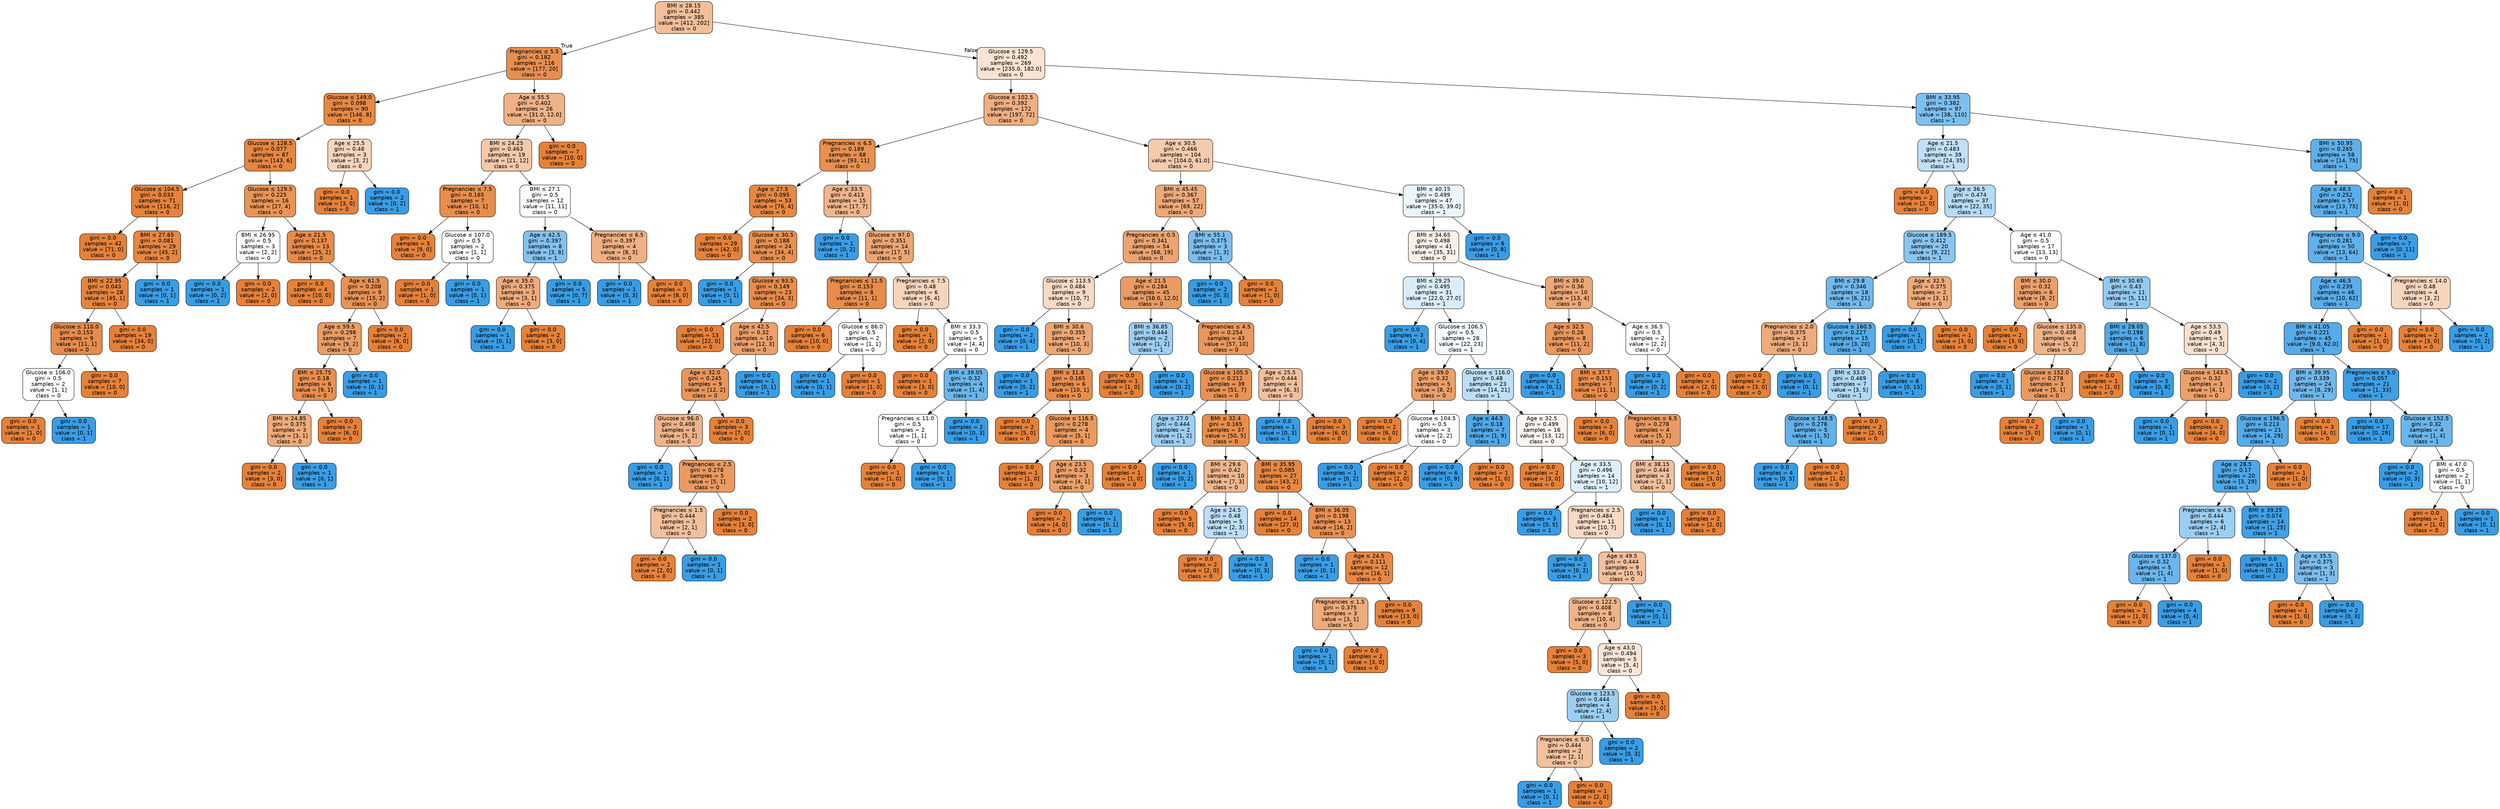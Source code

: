 digraph Tree {
node [shape=box, style="filled, rounded", color="black", fontname="helvetica"] ;
edge [fontname="helvetica"] ;
0 [label=<BMI &le; 28.15<br/>gini = 0.442<br/>samples = 385<br/>value = [412, 202]<br/>class = 0>, fillcolor="#f2bf9a"] ;
1 [label=<Pregnancies &le; 5.5<br/>gini = 0.182<br/>samples = 116<br/>value = [177, 20]<br/>class = 0>, fillcolor="#e88f4f"] ;
0 -> 1 [labeldistance=2.5, labelangle=45, headlabel="True"] ;
2 [label=<Glucose &le; 149.0<br/>gini = 0.098<br/>samples = 90<br/>value = [146, 8]<br/>class = 0>, fillcolor="#e68844"] ;
1 -> 2 ;
3 [label=<Glucose &le; 128.5<br/>gini = 0.077<br/>samples = 87<br/>value = [143, 6]<br/>class = 0>, fillcolor="#e68641"] ;
2 -> 3 ;
4 [label=<Glucose &le; 104.5<br/>gini = 0.033<br/>samples = 71<br/>value = [116, 2]<br/>class = 0>, fillcolor="#e5833c"] ;
3 -> 4 ;
5 [label=<gini = 0.0<br/>samples = 42<br/>value = [71, 0]<br/>class = 0>, fillcolor="#e58139"] ;
4 -> 5 ;
6 [label=<BMI &le; 27.65<br/>gini = 0.081<br/>samples = 29<br/>value = [45, 2]<br/>class = 0>, fillcolor="#e68742"] ;
4 -> 6 ;
7 [label=<BMI &le; 22.95<br/>gini = 0.043<br/>samples = 28<br/>value = [45, 1]<br/>class = 0>, fillcolor="#e6843d"] ;
6 -> 7 ;
8 [label=<Glucose &le; 110.0<br/>gini = 0.153<br/>samples = 9<br/>value = [11, 1]<br/>class = 0>, fillcolor="#e78c4b"] ;
7 -> 8 ;
9 [label=<Glucose &le; 106.0<br/>gini = 0.5<br/>samples = 2<br/>value = [1, 1]<br/>class = 0>, fillcolor="#ffffff"] ;
8 -> 9 ;
10 [label=<gini = 0.0<br/>samples = 1<br/>value = [1, 0]<br/>class = 0>, fillcolor="#e58139"] ;
9 -> 10 ;
11 [label=<gini = 0.0<br/>samples = 1<br/>value = [0, 1]<br/>class = 1>, fillcolor="#399de5"] ;
9 -> 11 ;
12 [label=<gini = 0.0<br/>samples = 7<br/>value = [10, 0]<br/>class = 0>, fillcolor="#e58139"] ;
8 -> 12 ;
13 [label=<gini = 0.0<br/>samples = 19<br/>value = [34, 0]<br/>class = 0>, fillcolor="#e58139"] ;
7 -> 13 ;
14 [label=<gini = 0.0<br/>samples = 1<br/>value = [0, 1]<br/>class = 1>, fillcolor="#399de5"] ;
6 -> 14 ;
15 [label=<Glucose &le; 129.5<br/>gini = 0.225<br/>samples = 16<br/>value = [27, 4]<br/>class = 0>, fillcolor="#e99456"] ;
3 -> 15 ;
16 [label=<BMI &le; 26.95<br/>gini = 0.5<br/>samples = 3<br/>value = [2, 2]<br/>class = 0>, fillcolor="#ffffff"] ;
15 -> 16 ;
17 [label=<gini = 0.0<br/>samples = 1<br/>value = [0, 2]<br/>class = 1>, fillcolor="#399de5"] ;
16 -> 17 ;
18 [label=<gini = 0.0<br/>samples = 2<br/>value = [2, 0]<br/>class = 0>, fillcolor="#e58139"] ;
16 -> 18 ;
19 [label=<Age &le; 21.5<br/>gini = 0.137<br/>samples = 13<br/>value = [25, 2]<br/>class = 0>, fillcolor="#e78b49"] ;
15 -> 19 ;
20 [label=<gini = 0.0<br/>samples = 4<br/>value = [10, 0]<br/>class = 0>, fillcolor="#e58139"] ;
19 -> 20 ;
21 [label=<Age &le; 61.5<br/>gini = 0.208<br/>samples = 9<br/>value = [15, 2]<br/>class = 0>, fillcolor="#e89253"] ;
19 -> 21 ;
22 [label=<Age &le; 59.5<br/>gini = 0.298<br/>samples = 7<br/>value = [9, 2]<br/>class = 0>, fillcolor="#eb9d65"] ;
21 -> 22 ;
23 [label=<BMI &le; 25.75<br/>gini = 0.18<br/>samples = 6<br/>value = [9, 1]<br/>class = 0>, fillcolor="#e88f4f"] ;
22 -> 23 ;
24 [label=<BMI &le; 24.85<br/>gini = 0.375<br/>samples = 3<br/>value = [3, 1]<br/>class = 0>, fillcolor="#eeab7b"] ;
23 -> 24 ;
25 [label=<gini = 0.0<br/>samples = 2<br/>value = [3, 0]<br/>class = 0>, fillcolor="#e58139"] ;
24 -> 25 ;
26 [label=<gini = 0.0<br/>samples = 1<br/>value = [0, 1]<br/>class = 1>, fillcolor="#399de5"] ;
24 -> 26 ;
27 [label=<gini = 0.0<br/>samples = 3<br/>value = [6, 0]<br/>class = 0>, fillcolor="#e58139"] ;
23 -> 27 ;
28 [label=<gini = 0.0<br/>samples = 1<br/>value = [0, 1]<br/>class = 1>, fillcolor="#399de5"] ;
22 -> 28 ;
29 [label=<gini = 0.0<br/>samples = 2<br/>value = [6, 0]<br/>class = 0>, fillcolor="#e58139"] ;
21 -> 29 ;
30 [label=<Age &le; 25.5<br/>gini = 0.48<br/>samples = 3<br/>value = [3, 2]<br/>class = 0>, fillcolor="#f6d5bd"] ;
2 -> 30 ;
31 [label=<gini = 0.0<br/>samples = 1<br/>value = [3, 0]<br/>class = 0>, fillcolor="#e58139"] ;
30 -> 31 ;
32 [label=<gini = 0.0<br/>samples = 2<br/>value = [0, 2]<br/>class = 1>, fillcolor="#399de5"] ;
30 -> 32 ;
33 [label=<Age &le; 55.5<br/>gini = 0.402<br/>samples = 26<br/>value = [31.0, 12.0]<br/>class = 0>, fillcolor="#efb286"] ;
1 -> 33 ;
34 [label=<BMI &le; 24.25<br/>gini = 0.463<br/>samples = 19<br/>value = [21, 12]<br/>class = 0>, fillcolor="#f4c9aa"] ;
33 -> 34 ;
35 [label=<Pregnancies &le; 7.5<br/>gini = 0.165<br/>samples = 7<br/>value = [10, 1]<br/>class = 0>, fillcolor="#e88e4d"] ;
34 -> 35 ;
36 [label=<gini = 0.0<br/>samples = 5<br/>value = [9, 0]<br/>class = 0>, fillcolor="#e58139"] ;
35 -> 36 ;
37 [label=<Glucose &le; 107.0<br/>gini = 0.5<br/>samples = 2<br/>value = [1, 1]<br/>class = 0>, fillcolor="#ffffff"] ;
35 -> 37 ;
38 [label=<gini = 0.0<br/>samples = 1<br/>value = [1, 0]<br/>class = 0>, fillcolor="#e58139"] ;
37 -> 38 ;
39 [label=<gini = 0.0<br/>samples = 1<br/>value = [0, 1]<br/>class = 1>, fillcolor="#399de5"] ;
37 -> 39 ;
40 [label=<BMI &le; 27.1<br/>gini = 0.5<br/>samples = 12<br/>value = [11, 11]<br/>class = 0>, fillcolor="#ffffff"] ;
34 -> 40 ;
41 [label=<Age &le; 42.5<br/>gini = 0.397<br/>samples = 8<br/>value = [3, 8]<br/>class = 1>, fillcolor="#83c2ef"] ;
40 -> 41 ;
42 [label=<Age &le; 35.0<br/>gini = 0.375<br/>samples = 3<br/>value = [3, 1]<br/>class = 0>, fillcolor="#eeab7b"] ;
41 -> 42 ;
43 [label=<gini = 0.0<br/>samples = 1<br/>value = [0, 1]<br/>class = 1>, fillcolor="#399de5"] ;
42 -> 43 ;
44 [label=<gini = 0.0<br/>samples = 2<br/>value = [3, 0]<br/>class = 0>, fillcolor="#e58139"] ;
42 -> 44 ;
45 [label=<gini = 0.0<br/>samples = 5<br/>value = [0, 7]<br/>class = 1>, fillcolor="#399de5"] ;
41 -> 45 ;
46 [label=<Pregnancies &le; 6.5<br/>gini = 0.397<br/>samples = 4<br/>value = [8, 3]<br/>class = 0>, fillcolor="#efb083"] ;
40 -> 46 ;
47 [label=<gini = 0.0<br/>samples = 1<br/>value = [0, 3]<br/>class = 1>, fillcolor="#399de5"] ;
46 -> 47 ;
48 [label=<gini = 0.0<br/>samples = 3<br/>value = [8, 0]<br/>class = 0>, fillcolor="#e58139"] ;
46 -> 48 ;
49 [label=<gini = 0.0<br/>samples = 7<br/>value = [10, 0]<br/>class = 0>, fillcolor="#e58139"] ;
33 -> 49 ;
50 [label=<Glucose &le; 129.5<br/>gini = 0.492<br/>samples = 269<br/>value = [235.0, 182.0]<br/>class = 0>, fillcolor="#f9e3d2"] ;
0 -> 50 [labeldistance=2.5, labelangle=-45, headlabel="False"] ;
51 [label=<Glucose &le; 102.5<br/>gini = 0.392<br/>samples = 172<br/>value = [197, 72]<br/>class = 0>, fillcolor="#efaf81"] ;
50 -> 51 ;
52 [label=<Pregnancies &le; 6.5<br/>gini = 0.189<br/>samples = 68<br/>value = [93, 11]<br/>class = 0>, fillcolor="#e89050"] ;
51 -> 52 ;
53 [label=<Age &le; 27.5<br/>gini = 0.095<br/>samples = 53<br/>value = [76, 4]<br/>class = 0>, fillcolor="#e68843"] ;
52 -> 53 ;
54 [label=<gini = 0.0<br/>samples = 29<br/>value = [42, 0]<br/>class = 0>, fillcolor="#e58139"] ;
53 -> 54 ;
55 [label=<Glucose &le; 30.5<br/>gini = 0.188<br/>samples = 24<br/>value = [34, 4]<br/>class = 0>, fillcolor="#e89050"] ;
53 -> 55 ;
56 [label=<gini = 0.0<br/>samples = 1<br/>value = [0, 1]<br/>class = 1>, fillcolor="#399de5"] ;
55 -> 56 ;
57 [label=<Glucose &le; 93.5<br/>gini = 0.149<br/>samples = 23<br/>value = [34, 3]<br/>class = 0>, fillcolor="#e78c4a"] ;
55 -> 57 ;
58 [label=<gini = 0.0<br/>samples = 13<br/>value = [22, 0]<br/>class = 0>, fillcolor="#e58139"] ;
57 -> 58 ;
59 [label=<Age &le; 42.5<br/>gini = 0.32<br/>samples = 10<br/>value = [12, 3]<br/>class = 0>, fillcolor="#eca06a"] ;
57 -> 59 ;
60 [label=<Age &le; 32.0<br/>gini = 0.245<br/>samples = 9<br/>value = [12, 2]<br/>class = 0>, fillcolor="#e9965a"] ;
59 -> 60 ;
61 [label=<Glucose &le; 96.0<br/>gini = 0.408<br/>samples = 6<br/>value = [5, 2]<br/>class = 0>, fillcolor="#efb388"] ;
60 -> 61 ;
62 [label=<gini = 0.0<br/>samples = 1<br/>value = [0, 1]<br/>class = 1>, fillcolor="#399de5"] ;
61 -> 62 ;
63 [label=<Pregnancies &le; 2.5<br/>gini = 0.278<br/>samples = 5<br/>value = [5, 1]<br/>class = 0>, fillcolor="#ea9a61"] ;
61 -> 63 ;
64 [label=<Pregnancies &le; 1.5<br/>gini = 0.444<br/>samples = 3<br/>value = [2, 1]<br/>class = 0>, fillcolor="#f2c09c"] ;
63 -> 64 ;
65 [label=<gini = 0.0<br/>samples = 2<br/>value = [2, 0]<br/>class = 0>, fillcolor="#e58139"] ;
64 -> 65 ;
66 [label=<gini = 0.0<br/>samples = 1<br/>value = [0, 1]<br/>class = 1>, fillcolor="#399de5"] ;
64 -> 66 ;
67 [label=<gini = 0.0<br/>samples = 2<br/>value = [3, 0]<br/>class = 0>, fillcolor="#e58139"] ;
63 -> 67 ;
68 [label=<gini = 0.0<br/>samples = 3<br/>value = [7, 0]<br/>class = 0>, fillcolor="#e58139"] ;
60 -> 68 ;
69 [label=<gini = 0.0<br/>samples = 1<br/>value = [0, 1]<br/>class = 1>, fillcolor="#399de5"] ;
59 -> 69 ;
70 [label=<Age &le; 33.5<br/>gini = 0.413<br/>samples = 15<br/>value = [17, 7]<br/>class = 0>, fillcolor="#f0b58b"] ;
52 -> 70 ;
71 [label=<gini = 0.0<br/>samples = 1<br/>value = [0, 2]<br/>class = 1>, fillcolor="#399de5"] ;
70 -> 71 ;
72 [label=<Glucose &le; 97.0<br/>gini = 0.351<br/>samples = 14<br/>value = [17, 5]<br/>class = 0>, fillcolor="#eda673"] ;
70 -> 72 ;
73 [label=<Pregnancies &le; 11.5<br/>gini = 0.153<br/>samples = 8<br/>value = [11, 1]<br/>class = 0>, fillcolor="#e78c4b"] ;
72 -> 73 ;
74 [label=<gini = 0.0<br/>samples = 6<br/>value = [10, 0]<br/>class = 0>, fillcolor="#e58139"] ;
73 -> 74 ;
75 [label=<Glucose &le; 86.0<br/>gini = 0.5<br/>samples = 2<br/>value = [1, 1]<br/>class = 0>, fillcolor="#ffffff"] ;
73 -> 75 ;
76 [label=<gini = 0.0<br/>samples = 1<br/>value = [0, 1]<br/>class = 1>, fillcolor="#399de5"] ;
75 -> 76 ;
77 [label=<gini = 0.0<br/>samples = 1<br/>value = [1, 0]<br/>class = 0>, fillcolor="#e58139"] ;
75 -> 77 ;
78 [label=<Pregnancies &le; 7.5<br/>gini = 0.48<br/>samples = 6<br/>value = [6, 4]<br/>class = 0>, fillcolor="#f6d5bd"] ;
72 -> 78 ;
79 [label=<gini = 0.0<br/>samples = 1<br/>value = [2, 0]<br/>class = 0>, fillcolor="#e58139"] ;
78 -> 79 ;
80 [label=<BMI &le; 33.3<br/>gini = 0.5<br/>samples = 5<br/>value = [4, 4]<br/>class = 0>, fillcolor="#ffffff"] ;
78 -> 80 ;
81 [label=<gini = 0.0<br/>samples = 1<br/>value = [3, 0]<br/>class = 0>, fillcolor="#e58139"] ;
80 -> 81 ;
82 [label=<BMI &le; 39.05<br/>gini = 0.32<br/>samples = 4<br/>value = [1, 4]<br/>class = 1>, fillcolor="#6ab6ec"] ;
80 -> 82 ;
83 [label=<Pregnancies &le; 11.0<br/>gini = 0.5<br/>samples = 2<br/>value = [1, 1]<br/>class = 0>, fillcolor="#ffffff"] ;
82 -> 83 ;
84 [label=<gini = 0.0<br/>samples = 1<br/>value = [1, 0]<br/>class = 0>, fillcolor="#e58139"] ;
83 -> 84 ;
85 [label=<gini = 0.0<br/>samples = 1<br/>value = [0, 1]<br/>class = 1>, fillcolor="#399de5"] ;
83 -> 85 ;
86 [label=<gini = 0.0<br/>samples = 2<br/>value = [0, 3]<br/>class = 1>, fillcolor="#399de5"] ;
82 -> 86 ;
87 [label=<Age &le; 30.5<br/>gini = 0.466<br/>samples = 104<br/>value = [104.0, 61.0]<br/>class = 0>, fillcolor="#f4cbad"] ;
51 -> 87 ;
88 [label=<BMI &le; 45.45<br/>gini = 0.367<br/>samples = 57<br/>value = [69, 22]<br/>class = 0>, fillcolor="#eda978"] ;
87 -> 88 ;
89 [label=<Pregnancies &le; 0.5<br/>gini = 0.341<br/>samples = 54<br/>value = [68, 19]<br/>class = 0>, fillcolor="#eca470"] ;
88 -> 89 ;
90 [label=<Glucose &le; 113.5<br/>gini = 0.484<br/>samples = 9<br/>value = [10, 7]<br/>class = 0>, fillcolor="#f7d9c4"] ;
89 -> 90 ;
91 [label=<gini = 0.0<br/>samples = 2<br/>value = [0, 4]<br/>class = 1>, fillcolor="#399de5"] ;
90 -> 91 ;
92 [label=<BMI &le; 30.6<br/>gini = 0.355<br/>samples = 7<br/>value = [10, 3]<br/>class = 0>, fillcolor="#eda774"] ;
90 -> 92 ;
93 [label=<gini = 0.0<br/>samples = 1<br/>value = [0, 2]<br/>class = 1>, fillcolor="#399de5"] ;
92 -> 93 ;
94 [label=<BMI &le; 31.8<br/>gini = 0.165<br/>samples = 6<br/>value = [10, 1]<br/>class = 0>, fillcolor="#e88e4d"] ;
92 -> 94 ;
95 [label=<gini = 0.0<br/>samples = 2<br/>value = [5, 0]<br/>class = 0>, fillcolor="#e58139"] ;
94 -> 95 ;
96 [label=<Glucose &le; 116.5<br/>gini = 0.278<br/>samples = 4<br/>value = [5, 1]<br/>class = 0>, fillcolor="#ea9a61"] ;
94 -> 96 ;
97 [label=<gini = 0.0<br/>samples = 1<br/>value = [1, 0]<br/>class = 0>, fillcolor="#e58139"] ;
96 -> 97 ;
98 [label=<Age &le; 23.5<br/>gini = 0.32<br/>samples = 3<br/>value = [4, 1]<br/>class = 0>, fillcolor="#eca06a"] ;
96 -> 98 ;
99 [label=<gini = 0.0<br/>samples = 2<br/>value = [4, 0]<br/>class = 0>, fillcolor="#e58139"] ;
98 -> 99 ;
100 [label=<gini = 0.0<br/>samples = 1<br/>value = [0, 1]<br/>class = 1>, fillcolor="#399de5"] ;
98 -> 100 ;
101 [label=<Age &le; 21.5<br/>gini = 0.284<br/>samples = 45<br/>value = [58.0, 12.0]<br/>class = 0>, fillcolor="#ea9b62"] ;
89 -> 101 ;
102 [label=<BMI &le; 36.85<br/>gini = 0.444<br/>samples = 2<br/>value = [1, 2]<br/>class = 1>, fillcolor="#9ccef2"] ;
101 -> 102 ;
103 [label=<gini = 0.0<br/>samples = 1<br/>value = [1, 0]<br/>class = 0>, fillcolor="#e58139"] ;
102 -> 103 ;
104 [label=<gini = 0.0<br/>samples = 1<br/>value = [0, 2]<br/>class = 1>, fillcolor="#399de5"] ;
102 -> 104 ;
105 [label=<Pregnancies &le; 4.5<br/>gini = 0.254<br/>samples = 43<br/>value = [57, 10]<br/>class = 0>, fillcolor="#ea975c"] ;
101 -> 105 ;
106 [label=<Glucose &le; 105.5<br/>gini = 0.212<br/>samples = 39<br/>value = [51, 7]<br/>class = 0>, fillcolor="#e99254"] ;
105 -> 106 ;
107 [label=<Age &le; 27.0<br/>gini = 0.444<br/>samples = 2<br/>value = [1, 2]<br/>class = 1>, fillcolor="#9ccef2"] ;
106 -> 107 ;
108 [label=<gini = 0.0<br/>samples = 1<br/>value = [1, 0]<br/>class = 0>, fillcolor="#e58139"] ;
107 -> 108 ;
109 [label=<gini = 0.0<br/>samples = 1<br/>value = [0, 2]<br/>class = 1>, fillcolor="#399de5"] ;
107 -> 109 ;
110 [label=<BMI &le; 32.4<br/>gini = 0.165<br/>samples = 37<br/>value = [50, 5]<br/>class = 0>, fillcolor="#e88e4d"] ;
106 -> 110 ;
111 [label=<BMI &le; 29.6<br/>gini = 0.42<br/>samples = 10<br/>value = [7, 3]<br/>class = 0>, fillcolor="#f0b78e"] ;
110 -> 111 ;
112 [label=<gini = 0.0<br/>samples = 5<br/>value = [5, 0]<br/>class = 0>, fillcolor="#e58139"] ;
111 -> 112 ;
113 [label=<Age &le; 24.5<br/>gini = 0.48<br/>samples = 5<br/>value = [2, 3]<br/>class = 1>, fillcolor="#bddef6"] ;
111 -> 113 ;
114 [label=<gini = 0.0<br/>samples = 2<br/>value = [2, 0]<br/>class = 0>, fillcolor="#e58139"] ;
113 -> 114 ;
115 [label=<gini = 0.0<br/>samples = 3<br/>value = [0, 3]<br/>class = 1>, fillcolor="#399de5"] ;
113 -> 115 ;
116 [label=<BMI &le; 35.95<br/>gini = 0.085<br/>samples = 27<br/>value = [43, 2]<br/>class = 0>, fillcolor="#e68742"] ;
110 -> 116 ;
117 [label=<gini = 0.0<br/>samples = 14<br/>value = [27, 0]<br/>class = 0>, fillcolor="#e58139"] ;
116 -> 117 ;
118 [label=<BMI &le; 36.05<br/>gini = 0.198<br/>samples = 13<br/>value = [16, 2]<br/>class = 0>, fillcolor="#e89152"] ;
116 -> 118 ;
119 [label=<gini = 0.0<br/>samples = 1<br/>value = [0, 1]<br/>class = 1>, fillcolor="#399de5"] ;
118 -> 119 ;
120 [label=<Age &le; 24.5<br/>gini = 0.111<br/>samples = 12<br/>value = [16, 1]<br/>class = 0>, fillcolor="#e78945"] ;
118 -> 120 ;
121 [label=<Pregnancies &le; 1.5<br/>gini = 0.375<br/>samples = 3<br/>value = [3, 1]<br/>class = 0>, fillcolor="#eeab7b"] ;
120 -> 121 ;
122 [label=<gini = 0.0<br/>samples = 1<br/>value = [0, 1]<br/>class = 1>, fillcolor="#399de5"] ;
121 -> 122 ;
123 [label=<gini = 0.0<br/>samples = 2<br/>value = [3, 0]<br/>class = 0>, fillcolor="#e58139"] ;
121 -> 123 ;
124 [label=<gini = 0.0<br/>samples = 9<br/>value = [13, 0]<br/>class = 0>, fillcolor="#e58139"] ;
120 -> 124 ;
125 [label=<Age &le; 25.5<br/>gini = 0.444<br/>samples = 4<br/>value = [6, 3]<br/>class = 0>, fillcolor="#f2c09c"] ;
105 -> 125 ;
126 [label=<gini = 0.0<br/>samples = 1<br/>value = [0, 3]<br/>class = 1>, fillcolor="#399de5"] ;
125 -> 126 ;
127 [label=<gini = 0.0<br/>samples = 3<br/>value = [6, 0]<br/>class = 0>, fillcolor="#e58139"] ;
125 -> 127 ;
128 [label=<BMI &le; 55.1<br/>gini = 0.375<br/>samples = 3<br/>value = [1, 3]<br/>class = 1>, fillcolor="#7bbeee"] ;
88 -> 128 ;
129 [label=<gini = 0.0<br/>samples = 2<br/>value = [0, 3]<br/>class = 1>, fillcolor="#399de5"] ;
128 -> 129 ;
130 [label=<gini = 0.0<br/>samples = 1<br/>value = [1, 0]<br/>class = 0>, fillcolor="#e58139"] ;
128 -> 130 ;
131 [label=<BMI &le; 40.15<br/>gini = 0.499<br/>samples = 47<br/>value = [35.0, 39.0]<br/>class = 1>, fillcolor="#ebf5fc"] ;
87 -> 131 ;
132 [label=<BMI &le; 34.65<br/>gini = 0.498<br/>samples = 41<br/>value = [35, 31]<br/>class = 0>, fillcolor="#fcf1e8"] ;
131 -> 132 ;
133 [label=<BMI &le; 29.25<br/>gini = 0.495<br/>samples = 31<br/>value = [22.0, 27.0]<br/>class = 1>, fillcolor="#daedfa"] ;
132 -> 133 ;
134 [label=<gini = 0.0<br/>samples = 3<br/>value = [0, 4]<br/>class = 1>, fillcolor="#399de5"] ;
133 -> 134 ;
135 [label=<Glucose &le; 106.5<br/>gini = 0.5<br/>samples = 28<br/>value = [22, 23]<br/>class = 1>, fillcolor="#f6fbfe"] ;
133 -> 135 ;
136 [label=<Age &le; 39.0<br/>gini = 0.32<br/>samples = 5<br/>value = [8, 2]<br/>class = 0>, fillcolor="#eca06a"] ;
135 -> 136 ;
137 [label=<gini = 0.0<br/>samples = 2<br/>value = [6, 0]<br/>class = 0>, fillcolor="#e58139"] ;
136 -> 137 ;
138 [label=<Glucose &le; 104.5<br/>gini = 0.5<br/>samples = 3<br/>value = [2, 2]<br/>class = 0>, fillcolor="#ffffff"] ;
136 -> 138 ;
139 [label=<gini = 0.0<br/>samples = 1<br/>value = [0, 2]<br/>class = 1>, fillcolor="#399de5"] ;
138 -> 139 ;
140 [label=<gini = 0.0<br/>samples = 2<br/>value = [2, 0]<br/>class = 0>, fillcolor="#e58139"] ;
138 -> 140 ;
141 [label=<Glucose &le; 116.0<br/>gini = 0.48<br/>samples = 23<br/>value = [14, 21]<br/>class = 1>, fillcolor="#bddef6"] ;
135 -> 141 ;
142 [label=<Age &le; 44.5<br/>gini = 0.18<br/>samples = 7<br/>value = [1, 9]<br/>class = 1>, fillcolor="#4fa8e8"] ;
141 -> 142 ;
143 [label=<gini = 0.0<br/>samples = 6<br/>value = [0, 9]<br/>class = 1>, fillcolor="#399de5"] ;
142 -> 143 ;
144 [label=<gini = 0.0<br/>samples = 1<br/>value = [1, 0]<br/>class = 0>, fillcolor="#e58139"] ;
142 -> 144 ;
145 [label=<Age &le; 32.5<br/>gini = 0.499<br/>samples = 16<br/>value = [13, 12]<br/>class = 0>, fillcolor="#fdf5f0"] ;
141 -> 145 ;
146 [label=<gini = 0.0<br/>samples = 2<br/>value = [3, 0]<br/>class = 0>, fillcolor="#e58139"] ;
145 -> 146 ;
147 [label=<Age &le; 33.5<br/>gini = 0.496<br/>samples = 14<br/>value = [10, 12]<br/>class = 1>, fillcolor="#deeffb"] ;
145 -> 147 ;
148 [label=<gini = 0.0<br/>samples = 3<br/>value = [0, 5]<br/>class = 1>, fillcolor="#399de5"] ;
147 -> 148 ;
149 [label=<Pregnancies &le; 2.5<br/>gini = 0.484<br/>samples = 11<br/>value = [10, 7]<br/>class = 0>, fillcolor="#f7d9c4"] ;
147 -> 149 ;
150 [label=<gini = 0.0<br/>samples = 2<br/>value = [0, 2]<br/>class = 1>, fillcolor="#399de5"] ;
149 -> 150 ;
151 [label=<Age &le; 49.5<br/>gini = 0.444<br/>samples = 9<br/>value = [10, 5]<br/>class = 0>, fillcolor="#f2c09c"] ;
149 -> 151 ;
152 [label=<Glucose &le; 122.5<br/>gini = 0.408<br/>samples = 8<br/>value = [10, 4]<br/>class = 0>, fillcolor="#efb388"] ;
151 -> 152 ;
153 [label=<gini = 0.0<br/>samples = 3<br/>value = [5, 0]<br/>class = 0>, fillcolor="#e58139"] ;
152 -> 153 ;
154 [label=<Age &le; 43.0<br/>gini = 0.494<br/>samples = 5<br/>value = [5, 4]<br/>class = 0>, fillcolor="#fae6d7"] ;
152 -> 154 ;
155 [label=<Glucose &le; 123.5<br/>gini = 0.444<br/>samples = 4<br/>value = [2, 4]<br/>class = 1>, fillcolor="#9ccef2"] ;
154 -> 155 ;
156 [label=<Pregnancies &le; 5.0<br/>gini = 0.444<br/>samples = 2<br/>value = [2, 1]<br/>class = 0>, fillcolor="#f2c09c"] ;
155 -> 156 ;
157 [label=<gini = 0.0<br/>samples = 1<br/>value = [0, 1]<br/>class = 1>, fillcolor="#399de5"] ;
156 -> 157 ;
158 [label=<gini = 0.0<br/>samples = 1<br/>value = [2, 0]<br/>class = 0>, fillcolor="#e58139"] ;
156 -> 158 ;
159 [label=<gini = 0.0<br/>samples = 2<br/>value = [0, 3]<br/>class = 1>, fillcolor="#399de5"] ;
155 -> 159 ;
160 [label=<gini = 0.0<br/>samples = 1<br/>value = [3, 0]<br/>class = 0>, fillcolor="#e58139"] ;
154 -> 160 ;
161 [label=<gini = 0.0<br/>samples = 1<br/>value = [0, 1]<br/>class = 1>, fillcolor="#399de5"] ;
151 -> 161 ;
162 [label=<BMI &le; 39.0<br/>gini = 0.36<br/>samples = 10<br/>value = [13, 4]<br/>class = 0>, fillcolor="#eda876"] ;
132 -> 162 ;
163 [label=<Age &le; 32.5<br/>gini = 0.26<br/>samples = 8<br/>value = [11, 2]<br/>class = 0>, fillcolor="#ea985d"] ;
162 -> 163 ;
164 [label=<gini = 0.0<br/>samples = 1<br/>value = [0, 1]<br/>class = 1>, fillcolor="#399de5"] ;
163 -> 164 ;
165 [label=<BMI &le; 37.7<br/>gini = 0.153<br/>samples = 7<br/>value = [11, 1]<br/>class = 0>, fillcolor="#e78c4b"] ;
163 -> 165 ;
166 [label=<gini = 0.0<br/>samples = 3<br/>value = [6, 0]<br/>class = 0>, fillcolor="#e58139"] ;
165 -> 166 ;
167 [label=<Pregnancies &le; 6.5<br/>gini = 0.278<br/>samples = 4<br/>value = [5, 1]<br/>class = 0>, fillcolor="#ea9a61"] ;
165 -> 167 ;
168 [label=<BMI &le; 38.15<br/>gini = 0.444<br/>samples = 3<br/>value = [2, 1]<br/>class = 0>, fillcolor="#f2c09c"] ;
167 -> 168 ;
169 [label=<gini = 0.0<br/>samples = 1<br/>value = [0, 1]<br/>class = 1>, fillcolor="#399de5"] ;
168 -> 169 ;
170 [label=<gini = 0.0<br/>samples = 2<br/>value = [2, 0]<br/>class = 0>, fillcolor="#e58139"] ;
168 -> 170 ;
171 [label=<gini = 0.0<br/>samples = 1<br/>value = [3, 0]<br/>class = 0>, fillcolor="#e58139"] ;
167 -> 171 ;
172 [label=<Age &le; 36.5<br/>gini = 0.5<br/>samples = 2<br/>value = [2, 2]<br/>class = 0>, fillcolor="#ffffff"] ;
162 -> 172 ;
173 [label=<gini = 0.0<br/>samples = 1<br/>value = [0, 2]<br/>class = 1>, fillcolor="#399de5"] ;
172 -> 173 ;
174 [label=<gini = 0.0<br/>samples = 1<br/>value = [2, 0]<br/>class = 0>, fillcolor="#e58139"] ;
172 -> 174 ;
175 [label=<gini = 0.0<br/>samples = 6<br/>value = [0, 8]<br/>class = 1>, fillcolor="#399de5"] ;
131 -> 175 ;
176 [label=<BMI &le; 33.95<br/>gini = 0.382<br/>samples = 97<br/>value = [38, 110]<br/>class = 1>, fillcolor="#7dbfee"] ;
50 -> 176 ;
177 [label=<Age &le; 21.5<br/>gini = 0.483<br/>samples = 39<br/>value = [24, 35]<br/>class = 1>, fillcolor="#c1e0f7"] ;
176 -> 177 ;
178 [label=<gini = 0.0<br/>samples = 2<br/>value = [2, 0]<br/>class = 0>, fillcolor="#e58139"] ;
177 -> 178 ;
179 [label=<Age &le; 36.5<br/>gini = 0.474<br/>samples = 37<br/>value = [22, 35]<br/>class = 1>, fillcolor="#b5dbf5"] ;
177 -> 179 ;
180 [label=<Glucose &le; 189.5<br/>gini = 0.412<br/>samples = 20<br/>value = [9, 22]<br/>class = 1>, fillcolor="#8ac5f0"] ;
179 -> 180 ;
181 [label=<BMI &le; 29.8<br/>gini = 0.346<br/>samples = 18<br/>value = [6, 21]<br/>class = 1>, fillcolor="#72b9ec"] ;
180 -> 181 ;
182 [label=<Pregnancies &le; 2.0<br/>gini = 0.375<br/>samples = 3<br/>value = [3, 1]<br/>class = 0>, fillcolor="#eeab7b"] ;
181 -> 182 ;
183 [label=<gini = 0.0<br/>samples = 2<br/>value = [3, 0]<br/>class = 0>, fillcolor="#e58139"] ;
182 -> 183 ;
184 [label=<gini = 0.0<br/>samples = 1<br/>value = [0, 1]<br/>class = 1>, fillcolor="#399de5"] ;
182 -> 184 ;
185 [label=<Glucose &le; 160.5<br/>gini = 0.227<br/>samples = 15<br/>value = [3, 20]<br/>class = 1>, fillcolor="#57ace9"] ;
181 -> 185 ;
186 [label=<BMI &le; 33.0<br/>gini = 0.469<br/>samples = 7<br/>value = [3, 5]<br/>class = 1>, fillcolor="#b0d8f5"] ;
185 -> 186 ;
187 [label=<Glucose &le; 148.5<br/>gini = 0.278<br/>samples = 5<br/>value = [1, 5]<br/>class = 1>, fillcolor="#61b1ea"] ;
186 -> 187 ;
188 [label=<gini = 0.0<br/>samples = 4<br/>value = [0, 5]<br/>class = 1>, fillcolor="#399de5"] ;
187 -> 188 ;
189 [label=<gini = 0.0<br/>samples = 1<br/>value = [1, 0]<br/>class = 0>, fillcolor="#e58139"] ;
187 -> 189 ;
190 [label=<gini = 0.0<br/>samples = 2<br/>value = [2, 0]<br/>class = 0>, fillcolor="#e58139"] ;
186 -> 190 ;
191 [label=<gini = 0.0<br/>samples = 8<br/>value = [0, 15]<br/>class = 1>, fillcolor="#399de5"] ;
185 -> 191 ;
192 [label=<Age &le; 32.5<br/>gini = 0.375<br/>samples = 2<br/>value = [3, 1]<br/>class = 0>, fillcolor="#eeab7b"] ;
180 -> 192 ;
193 [label=<gini = 0.0<br/>samples = 1<br/>value = [0, 1]<br/>class = 1>, fillcolor="#399de5"] ;
192 -> 193 ;
194 [label=<gini = 0.0<br/>samples = 1<br/>value = [3, 0]<br/>class = 0>, fillcolor="#e58139"] ;
192 -> 194 ;
195 [label=<Age &le; 41.0<br/>gini = 0.5<br/>samples = 17<br/>value = [13, 13]<br/>class = 0>, fillcolor="#ffffff"] ;
179 -> 195 ;
196 [label=<BMI &le; 30.0<br/>gini = 0.32<br/>samples = 6<br/>value = [8, 2]<br/>class = 0>, fillcolor="#eca06a"] ;
195 -> 196 ;
197 [label=<gini = 0.0<br/>samples = 2<br/>value = [3, 0]<br/>class = 0>, fillcolor="#e58139"] ;
196 -> 197 ;
198 [label=<Glucose &le; 135.0<br/>gini = 0.408<br/>samples = 4<br/>value = [5, 2]<br/>class = 0>, fillcolor="#efb388"] ;
196 -> 198 ;
199 [label=<gini = 0.0<br/>samples = 1<br/>value = [0, 1]<br/>class = 1>, fillcolor="#399de5"] ;
198 -> 199 ;
200 [label=<Glucose &le; 152.0<br/>gini = 0.278<br/>samples = 3<br/>value = [5, 1]<br/>class = 0>, fillcolor="#ea9a61"] ;
198 -> 200 ;
201 [label=<gini = 0.0<br/>samples = 2<br/>value = [5, 0]<br/>class = 0>, fillcolor="#e58139"] ;
200 -> 201 ;
202 [label=<gini = 0.0<br/>samples = 1<br/>value = [0, 1]<br/>class = 1>, fillcolor="#399de5"] ;
200 -> 202 ;
203 [label=<BMI &le; 30.65<br/>gini = 0.43<br/>samples = 11<br/>value = [5, 11]<br/>class = 1>, fillcolor="#93caf1"] ;
195 -> 203 ;
204 [label=<BMI &le; 29.05<br/>gini = 0.198<br/>samples = 6<br/>value = [1, 8]<br/>class = 1>, fillcolor="#52a9e8"] ;
203 -> 204 ;
205 [label=<gini = 0.0<br/>samples = 1<br/>value = [1, 0]<br/>class = 0>, fillcolor="#e58139"] ;
204 -> 205 ;
206 [label=<gini = 0.0<br/>samples = 5<br/>value = [0, 8]<br/>class = 1>, fillcolor="#399de5"] ;
204 -> 206 ;
207 [label=<Age &le; 53.5<br/>gini = 0.49<br/>samples = 5<br/>value = [4, 3]<br/>class = 0>, fillcolor="#f8e0ce"] ;
203 -> 207 ;
208 [label=<Glucose &le; 143.5<br/>gini = 0.32<br/>samples = 3<br/>value = [4, 1]<br/>class = 0>, fillcolor="#eca06a"] ;
207 -> 208 ;
209 [label=<gini = 0.0<br/>samples = 1<br/>value = [0, 1]<br/>class = 1>, fillcolor="#399de5"] ;
208 -> 209 ;
210 [label=<gini = 0.0<br/>samples = 2<br/>value = [4, 0]<br/>class = 0>, fillcolor="#e58139"] ;
208 -> 210 ;
211 [label=<gini = 0.0<br/>samples = 2<br/>value = [0, 2]<br/>class = 1>, fillcolor="#399de5"] ;
207 -> 211 ;
212 [label=<BMI &le; 50.95<br/>gini = 0.265<br/>samples = 58<br/>value = [14, 75]<br/>class = 1>, fillcolor="#5eafea"] ;
176 -> 212 ;
213 [label=<Age &le; 48.5<br/>gini = 0.252<br/>samples = 57<br/>value = [13, 75]<br/>class = 1>, fillcolor="#5baeea"] ;
212 -> 213 ;
214 [label=<Pregnancies &le; 9.0<br/>gini = 0.281<br/>samples = 50<br/>value = [13, 64]<br/>class = 1>, fillcolor="#61b1ea"] ;
213 -> 214 ;
215 [label=<Age &le; 46.5<br/>gini = 0.239<br/>samples = 46<br/>value = [10, 62]<br/>class = 1>, fillcolor="#59ade9"] ;
214 -> 215 ;
216 [label=<BMI &le; 41.05<br/>gini = 0.221<br/>samples = 45<br/>value = [9.0, 62.0]<br/>class = 1>, fillcolor="#56abe9"] ;
215 -> 216 ;
217 [label=<BMI &le; 39.95<br/>gini = 0.339<br/>samples = 24<br/>value = [8, 29]<br/>class = 1>, fillcolor="#70b8ec"] ;
216 -> 217 ;
218 [label=<Glucose &le; 196.5<br/>gini = 0.213<br/>samples = 21<br/>value = [4, 29]<br/>class = 1>, fillcolor="#54abe9"] ;
217 -> 218 ;
219 [label=<Age &le; 28.5<br/>gini = 0.17<br/>samples = 20<br/>value = [3, 29]<br/>class = 1>, fillcolor="#4da7e8"] ;
218 -> 219 ;
220 [label=<Pregnancies &le; 4.5<br/>gini = 0.444<br/>samples = 6<br/>value = [2, 4]<br/>class = 1>, fillcolor="#9ccef2"] ;
219 -> 220 ;
221 [label=<Glucose &le; 137.0<br/>gini = 0.32<br/>samples = 5<br/>value = [1, 4]<br/>class = 1>, fillcolor="#6ab6ec"] ;
220 -> 221 ;
222 [label=<gini = 0.0<br/>samples = 1<br/>value = [1, 0]<br/>class = 0>, fillcolor="#e58139"] ;
221 -> 222 ;
223 [label=<gini = 0.0<br/>samples = 4<br/>value = [0, 4]<br/>class = 1>, fillcolor="#399de5"] ;
221 -> 223 ;
224 [label=<gini = 0.0<br/>samples = 1<br/>value = [1, 0]<br/>class = 0>, fillcolor="#e58139"] ;
220 -> 224 ;
225 [label=<BMI &le; 39.25<br/>gini = 0.074<br/>samples = 14<br/>value = [1, 25]<br/>class = 1>, fillcolor="#41a1e6"] ;
219 -> 225 ;
226 [label=<gini = 0.0<br/>samples = 11<br/>value = [0, 22]<br/>class = 1>, fillcolor="#399de5"] ;
225 -> 226 ;
227 [label=<Age &le; 35.5<br/>gini = 0.375<br/>samples = 3<br/>value = [1, 3]<br/>class = 1>, fillcolor="#7bbeee"] ;
225 -> 227 ;
228 [label=<gini = 0.0<br/>samples = 1<br/>value = [1, 0]<br/>class = 0>, fillcolor="#e58139"] ;
227 -> 228 ;
229 [label=<gini = 0.0<br/>samples = 2<br/>value = [0, 3]<br/>class = 1>, fillcolor="#399de5"] ;
227 -> 229 ;
230 [label=<gini = 0.0<br/>samples = 1<br/>value = [1, 0]<br/>class = 0>, fillcolor="#e58139"] ;
218 -> 230 ;
231 [label=<gini = 0.0<br/>samples = 3<br/>value = [4, 0]<br/>class = 0>, fillcolor="#e58139"] ;
217 -> 231 ;
232 [label=<Pregnancies &le; 5.0<br/>gini = 0.057<br/>samples = 21<br/>value = [1, 33]<br/>class = 1>, fillcolor="#3fa0e6"] ;
216 -> 232 ;
233 [label=<gini = 0.0<br/>samples = 17<br/>value = [0, 29]<br/>class = 1>, fillcolor="#399de5"] ;
232 -> 233 ;
234 [label=<Glucose &le; 152.5<br/>gini = 0.32<br/>samples = 4<br/>value = [1, 4]<br/>class = 1>, fillcolor="#6ab6ec"] ;
232 -> 234 ;
235 [label=<gini = 0.0<br/>samples = 2<br/>value = [0, 3]<br/>class = 1>, fillcolor="#399de5"] ;
234 -> 235 ;
236 [label=<BMI &le; 47.0<br/>gini = 0.5<br/>samples = 2<br/>value = [1, 1]<br/>class = 0>, fillcolor="#ffffff"] ;
234 -> 236 ;
237 [label=<gini = 0.0<br/>samples = 1<br/>value = [1, 0]<br/>class = 0>, fillcolor="#e58139"] ;
236 -> 237 ;
238 [label=<gini = 0.0<br/>samples = 1<br/>value = [0, 1]<br/>class = 1>, fillcolor="#399de5"] ;
236 -> 238 ;
239 [label=<gini = 0.0<br/>samples = 1<br/>value = [1, 0]<br/>class = 0>, fillcolor="#e58139"] ;
215 -> 239 ;
240 [label=<Pregnancies &le; 14.0<br/>gini = 0.48<br/>samples = 4<br/>value = [3, 2]<br/>class = 0>, fillcolor="#f6d5bd"] ;
214 -> 240 ;
241 [label=<gini = 0.0<br/>samples = 2<br/>value = [3, 0]<br/>class = 0>, fillcolor="#e58139"] ;
240 -> 241 ;
242 [label=<gini = 0.0<br/>samples = 2<br/>value = [0, 2]<br/>class = 1>, fillcolor="#399de5"] ;
240 -> 242 ;
243 [label=<gini = 0.0<br/>samples = 7<br/>value = [0, 11]<br/>class = 1>, fillcolor="#399de5"] ;
213 -> 243 ;
244 [label=<gini = 0.0<br/>samples = 1<br/>value = [1, 0]<br/>class = 0>, fillcolor="#e58139"] ;
212 -> 244 ;
}